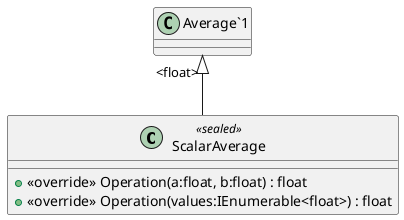 @startuml
class ScalarAverage <<sealed>> {
    + <<override>> Operation(a:float, b:float) : float
    + <<override>> Operation(values:IEnumerable<float>) : float
}
"Average`1" "<float>" <|-- ScalarAverage
@enduml

